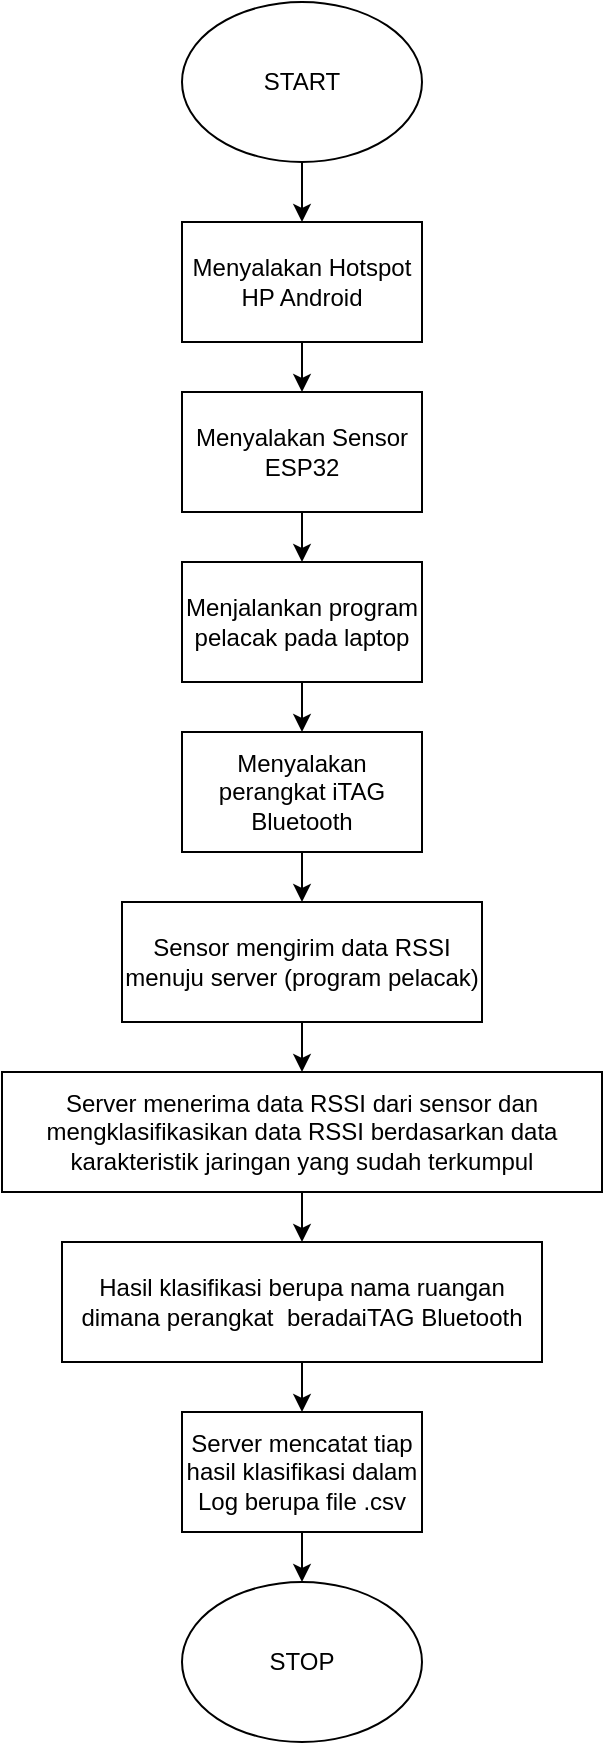 <mxfile version="12.2.2" type="device" pages="1"><diagram id="3KHWtR3troBqoMsolg1Z" name="Page-1"><mxGraphModel dx="1005" dy="2897" grid="1" gridSize="10" guides="1" tooltips="1" connect="1" arrows="1" fold="1" page="1" pageScale="1" pageWidth="827" pageHeight="1169" math="0" shadow="0"><root><mxCell id="0"/><mxCell id="1" parent="0"/><mxCell id="IhvDOJ_HT65kxgzAp8Jz-54" value="" style="edgeStyle=orthogonalEdgeStyle;rounded=0;orthogonalLoop=1;jettySize=auto;html=1;" edge="1" parent="1" source="IhvDOJ_HT65kxgzAp8Jz-4" target="IhvDOJ_HT65kxgzAp8Jz-49"><mxGeometry relative="1" as="geometry"/></mxCell><mxCell id="IhvDOJ_HT65kxgzAp8Jz-4" value="START" style="ellipse;whiteSpace=wrap;html=1;" vertex="1" parent="1"><mxGeometry x="340" y="-1710" width="120" height="80" as="geometry"/></mxCell><mxCell id="IhvDOJ_HT65kxgzAp8Jz-55" value="" style="edgeStyle=orthogonalEdgeStyle;rounded=0;orthogonalLoop=1;jettySize=auto;html=1;" edge="1" parent="1" source="IhvDOJ_HT65kxgzAp8Jz-49" target="IhvDOJ_HT65kxgzAp8Jz-51"><mxGeometry relative="1" as="geometry"/></mxCell><mxCell id="IhvDOJ_HT65kxgzAp8Jz-49" value="Menyalakan Hotspot HP Android" style="rounded=0;whiteSpace=wrap;html=1;" vertex="1" parent="1"><mxGeometry x="340" y="-1600" width="120" height="60" as="geometry"/></mxCell><mxCell id="IhvDOJ_HT65kxgzAp8Jz-57" value="" style="edgeStyle=orthogonalEdgeStyle;rounded=0;orthogonalLoop=1;jettySize=auto;html=1;" edge="1" parent="1" source="IhvDOJ_HT65kxgzAp8Jz-50" target="IhvDOJ_HT65kxgzAp8Jz-52"><mxGeometry relative="1" as="geometry"/></mxCell><mxCell id="IhvDOJ_HT65kxgzAp8Jz-50" value="Menjalankan program pelacak pada laptop" style="rounded=0;whiteSpace=wrap;html=1;" vertex="1" parent="1"><mxGeometry x="340" y="-1430" width="120" height="60" as="geometry"/></mxCell><mxCell id="IhvDOJ_HT65kxgzAp8Jz-56" value="" style="edgeStyle=orthogonalEdgeStyle;rounded=0;orthogonalLoop=1;jettySize=auto;html=1;" edge="1" parent="1" source="IhvDOJ_HT65kxgzAp8Jz-51" target="IhvDOJ_HT65kxgzAp8Jz-50"><mxGeometry relative="1" as="geometry"/></mxCell><mxCell id="IhvDOJ_HT65kxgzAp8Jz-51" value="Menyalakan Sensor ESP32" style="rounded=0;whiteSpace=wrap;html=1;" vertex="1" parent="1"><mxGeometry x="340" y="-1515" width="120" height="60" as="geometry"/></mxCell><mxCell id="IhvDOJ_HT65kxgzAp8Jz-58" value="" style="edgeStyle=orthogonalEdgeStyle;rounded=0;orthogonalLoop=1;jettySize=auto;html=1;" edge="1" parent="1" source="IhvDOJ_HT65kxgzAp8Jz-52" target="IhvDOJ_HT65kxgzAp8Jz-53"><mxGeometry relative="1" as="geometry"/></mxCell><mxCell id="IhvDOJ_HT65kxgzAp8Jz-52" value="Menyalakan perangkat &lt;span lang=&quot;IN&quot;&gt;iTAG Bluetooth&lt;/span&gt;" style="rounded=0;whiteSpace=wrap;html=1;" vertex="1" parent="1"><mxGeometry x="340" y="-1345" width="120" height="60" as="geometry"/></mxCell><mxCell id="IhvDOJ_HT65kxgzAp8Jz-63" value="" style="edgeStyle=orthogonalEdgeStyle;rounded=0;orthogonalLoop=1;jettySize=auto;html=1;" edge="1" parent="1" source="IhvDOJ_HT65kxgzAp8Jz-53" target="IhvDOJ_HT65kxgzAp8Jz-59"><mxGeometry relative="1" as="geometry"/></mxCell><mxCell id="IhvDOJ_HT65kxgzAp8Jz-53" value="Sensor mengirim data RSSI menuju server (program pelacak)" style="rounded=0;whiteSpace=wrap;html=1;" vertex="1" parent="1"><mxGeometry x="310" y="-1260" width="180" height="60" as="geometry"/></mxCell><mxCell id="IhvDOJ_HT65kxgzAp8Jz-64" value="" style="edgeStyle=orthogonalEdgeStyle;rounded=0;orthogonalLoop=1;jettySize=auto;html=1;" edge="1" parent="1" source="IhvDOJ_HT65kxgzAp8Jz-59" target="IhvDOJ_HT65kxgzAp8Jz-60"><mxGeometry relative="1" as="geometry"/></mxCell><mxCell id="IhvDOJ_HT65kxgzAp8Jz-59" value="Server menerima data RSSI dari sensor dan mengklasifikasikan data RSSI berdasarkan data karakteristik jaringan yang sudah terkumpul" style="rounded=0;whiteSpace=wrap;html=1;" vertex="1" parent="1"><mxGeometry x="250" y="-1175" width="300" height="60" as="geometry"/></mxCell><mxCell id="IhvDOJ_HT65kxgzAp8Jz-65" value="" style="edgeStyle=orthogonalEdgeStyle;rounded=0;orthogonalLoop=1;jettySize=auto;html=1;" edge="1" parent="1" source="IhvDOJ_HT65kxgzAp8Jz-60" target="IhvDOJ_HT65kxgzAp8Jz-62"><mxGeometry relative="1" as="geometry"/></mxCell><mxCell id="IhvDOJ_HT65kxgzAp8Jz-60" value="Hasil klasifikasi berupa nama ruangan dimana perangkat&amp;nbsp; &lt;span lang=&quot;IN&quot;&gt;beradaiTAG Bluetooth&lt;/span&gt;" style="rounded=0;whiteSpace=wrap;html=1;" vertex="1" parent="1"><mxGeometry x="280" y="-1090" width="240" height="60" as="geometry"/></mxCell><mxCell id="IhvDOJ_HT65kxgzAp8Jz-61" value="STOP" style="ellipse;whiteSpace=wrap;html=1;" vertex="1" parent="1"><mxGeometry x="340" y="-920" width="120" height="80" as="geometry"/></mxCell><mxCell id="IhvDOJ_HT65kxgzAp8Jz-66" value="" style="edgeStyle=orthogonalEdgeStyle;rounded=0;orthogonalLoop=1;jettySize=auto;html=1;" edge="1" parent="1" source="IhvDOJ_HT65kxgzAp8Jz-62" target="IhvDOJ_HT65kxgzAp8Jz-61"><mxGeometry relative="1" as="geometry"/></mxCell><mxCell id="IhvDOJ_HT65kxgzAp8Jz-62" value="Server mencatat tiap hasil klasifikasi dalam Log berupa file .csv" style="rounded=0;whiteSpace=wrap;html=1;" vertex="1" parent="1"><mxGeometry x="340" y="-1005" width="120" height="60" as="geometry"/></mxCell></root></mxGraphModel></diagram></mxfile>
